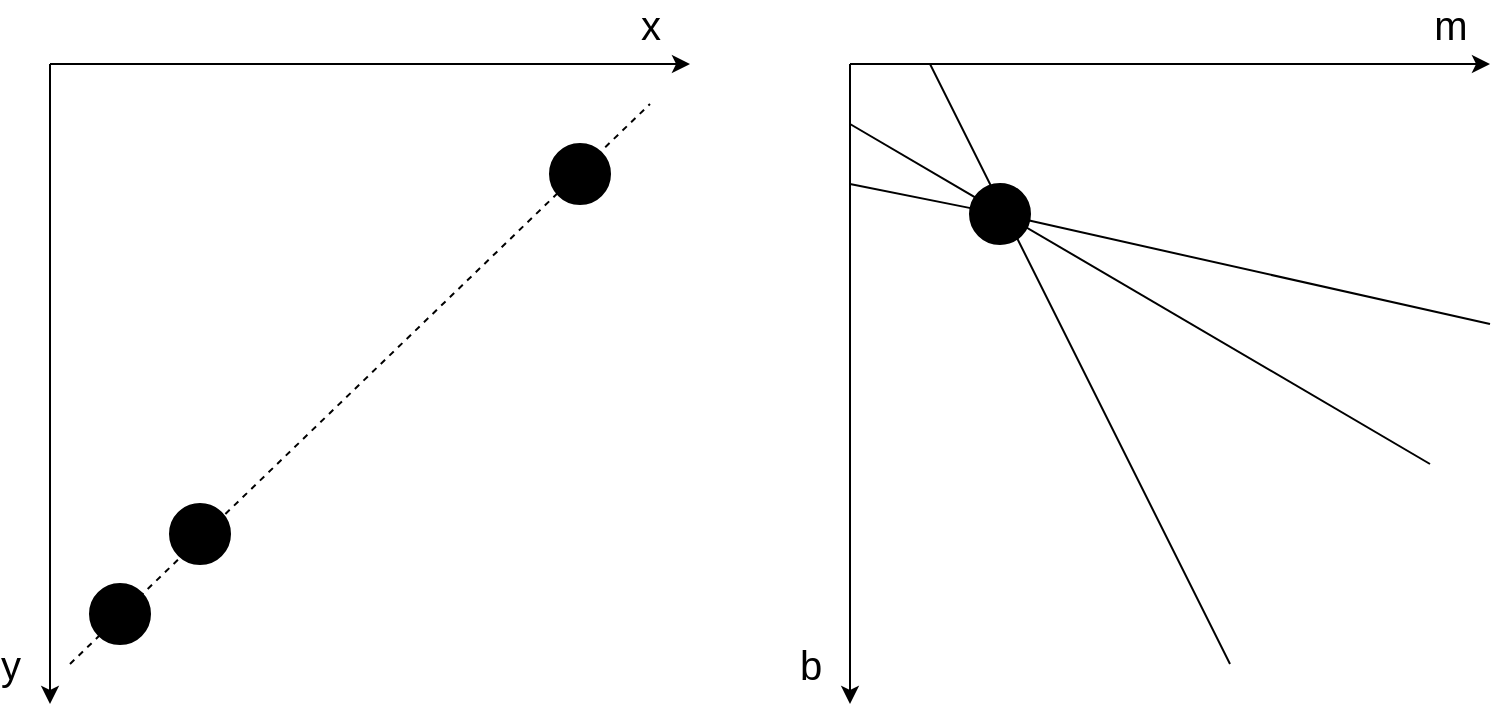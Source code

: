 <mxfile version="17.3.0" type="device"><diagram id="zSiF_VPyltq7fZGYoydZ" name="Page-1"><mxGraphModel dx="1422" dy="762" grid="1" gridSize="10" guides="1" tooltips="1" connect="1" arrows="1" fold="1" page="1" pageScale="1" pageWidth="827" pageHeight="1169" math="0" shadow="0"><root><mxCell id="0"/><mxCell id="1" parent="0"/><mxCell id="sm9ET4mg_jiQaNozbG_S-7" value="" style="ellipse;whiteSpace=wrap;html=1;aspect=fixed;fontSize=20;labelBackgroundColor=#000000;labelBorderColor=#000000;fillColor=#000000;" vertex="1" parent="1"><mxGeometry x="330" y="240" width="30" height="30" as="geometry"/></mxCell><mxCell id="sm9ET4mg_jiQaNozbG_S-5" value="" style="ellipse;whiteSpace=wrap;html=1;aspect=fixed;fontSize=20;labelBackgroundColor=#000000;labelBorderColor=#000000;fillColor=#000000;" vertex="1" parent="1"><mxGeometry x="100" y="460" width="30" height="30" as="geometry"/></mxCell><mxCell id="sm9ET4mg_jiQaNozbG_S-6" value="" style="ellipse;whiteSpace=wrap;html=1;aspect=fixed;fontSize=20;labelBackgroundColor=#000000;labelBorderColor=#000000;fillColor=#000000;" vertex="1" parent="1"><mxGeometry x="140" y="420" width="30" height="30" as="geometry"/></mxCell><mxCell id="sm9ET4mg_jiQaNozbG_S-1" value="x" style="endArrow=classic;html=1;rounded=0;fontSize=20;" edge="1" parent="1"><mxGeometry x="0.875" y="20" width="50" height="50" relative="1" as="geometry"><mxPoint x="80" y="200" as="sourcePoint"/><mxPoint x="400" y="200" as="targetPoint"/><mxPoint as="offset"/></mxGeometry></mxCell><mxCell id="sm9ET4mg_jiQaNozbG_S-2" value="y" style="endArrow=classic;html=1;rounded=0;fontSize=20;" edge="1" parent="1"><mxGeometry x="0.875" y="-20" width="50" height="50" relative="1" as="geometry"><mxPoint x="80" y="200" as="sourcePoint"/><mxPoint x="80" y="520" as="targetPoint"/><mxPoint as="offset"/></mxGeometry></mxCell><mxCell id="sm9ET4mg_jiQaNozbG_S-3" value="m" style="endArrow=classic;html=1;rounded=0;fontSize=20;" edge="1" parent="1"><mxGeometry x="0.875" y="20" width="50" height="50" relative="1" as="geometry"><mxPoint x="480" y="200" as="sourcePoint"/><mxPoint x="800" y="200" as="targetPoint"/><mxPoint as="offset"/></mxGeometry></mxCell><mxCell id="sm9ET4mg_jiQaNozbG_S-4" value="b" style="endArrow=classic;html=1;rounded=0;fontSize=20;" edge="1" parent="1"><mxGeometry x="0.875" y="-20" width="50" height="50" relative="1" as="geometry"><mxPoint x="480" y="200" as="sourcePoint"/><mxPoint x="480" y="520" as="targetPoint"/><mxPoint as="offset"/></mxGeometry></mxCell><mxCell id="sm9ET4mg_jiQaNozbG_S-9" value="" style="endArrow=none;dashed=1;html=1;rounded=0;fontSize=20;" edge="1" parent="1"><mxGeometry width="50" height="50" relative="1" as="geometry"><mxPoint x="90" y="500" as="sourcePoint"/><mxPoint x="380" y="220" as="targetPoint"/></mxGeometry></mxCell><mxCell id="sm9ET4mg_jiQaNozbG_S-11" value="" style="endArrow=none;html=1;rounded=0;fontSize=20;startArrow=none;" edge="1" parent="1" source="sm9ET4mg_jiQaNozbG_S-10"><mxGeometry width="50" height="50" relative="1" as="geometry"><mxPoint x="480" y="260" as="sourcePoint"/><mxPoint x="800" y="330" as="targetPoint"/></mxGeometry></mxCell><mxCell id="sm9ET4mg_jiQaNozbG_S-12" value="" style="endArrow=none;html=1;rounded=0;fontSize=20;" edge="1" parent="1"><mxGeometry width="50" height="50" relative="1" as="geometry"><mxPoint x="480" y="230" as="sourcePoint"/><mxPoint x="770" y="400" as="targetPoint"/></mxGeometry></mxCell><mxCell id="sm9ET4mg_jiQaNozbG_S-13" value="" style="endArrow=none;html=1;rounded=0;fontSize=20;" edge="1" parent="1"><mxGeometry width="50" height="50" relative="1" as="geometry"><mxPoint x="520" y="200" as="sourcePoint"/><mxPoint x="670" y="500" as="targetPoint"/></mxGeometry></mxCell><mxCell id="sm9ET4mg_jiQaNozbG_S-10" value="" style="ellipse;whiteSpace=wrap;html=1;aspect=fixed;fontSize=20;labelBackgroundColor=#000000;labelBorderColor=#000000;fillColor=#000000;" vertex="1" parent="1"><mxGeometry x="540" y="260" width="30" height="30" as="geometry"/></mxCell><mxCell id="sm9ET4mg_jiQaNozbG_S-14" value="" style="endArrow=none;html=1;rounded=0;fontSize=20;" edge="1" parent="1" target="sm9ET4mg_jiQaNozbG_S-10"><mxGeometry width="50" height="50" relative="1" as="geometry"><mxPoint x="480" y="260" as="sourcePoint"/><mxPoint x="720" y="310" as="targetPoint"/></mxGeometry></mxCell></root></mxGraphModel></diagram></mxfile>